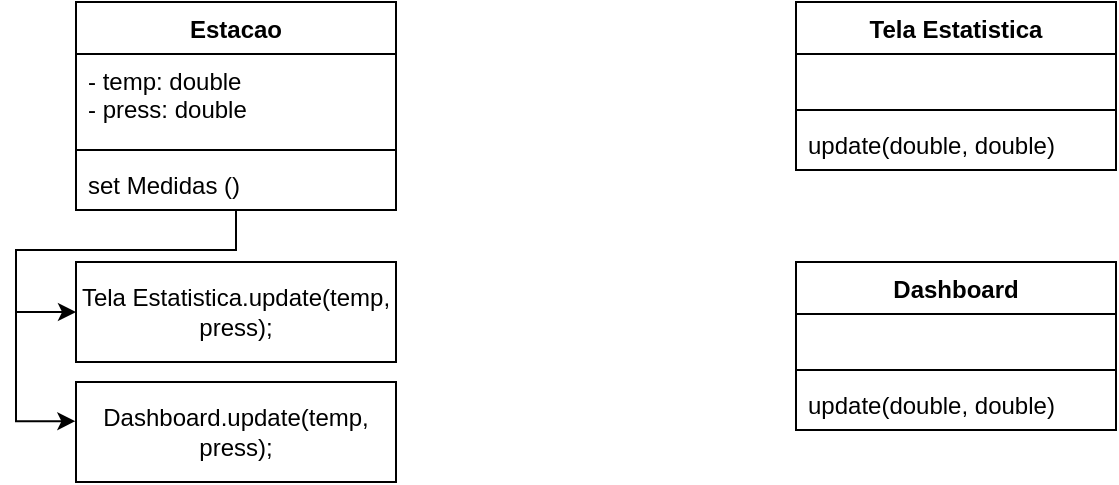 <mxfile version="23.1.5" type="device">
  <diagram id="prtHgNgQTEPvFCAcTncT" name="Page-1">
    <mxGraphModel dx="629" dy="357" grid="1" gridSize="10" guides="1" tooltips="1" connect="1" arrows="1" fold="1" page="1" pageScale="1" pageWidth="827" pageHeight="1169" math="0" shadow="0">
      <root>
        <mxCell id="0" />
        <mxCell id="1" parent="0" />
        <mxCell id="E2kMBFQq5ys_-kL7MBGP-1" value="Estacao" style="swimlane;fontStyle=1;align=center;verticalAlign=top;childLayout=stackLayout;horizontal=1;startSize=26;horizontalStack=0;resizeParent=1;resizeParentMax=0;resizeLast=0;collapsible=1;marginBottom=0;whiteSpace=wrap;html=1;" parent="1" vertex="1">
          <mxGeometry x="90" y="160" width="160" height="104" as="geometry">
            <mxRectangle x="90" y="160" width="90" height="30" as="alternateBounds" />
          </mxGeometry>
        </mxCell>
        <mxCell id="E2kMBFQq5ys_-kL7MBGP-2" value="- temp: double&lt;br&gt;- press: double" style="text;strokeColor=none;fillColor=none;align=left;verticalAlign=top;spacingLeft=4;spacingRight=4;overflow=hidden;rotatable=0;points=[[0,0.5],[1,0.5]];portConstraint=eastwest;whiteSpace=wrap;html=1;" parent="E2kMBFQq5ys_-kL7MBGP-1" vertex="1">
          <mxGeometry y="26" width="160" height="44" as="geometry" />
        </mxCell>
        <mxCell id="E2kMBFQq5ys_-kL7MBGP-3" value="" style="line;strokeWidth=1;fillColor=none;align=left;verticalAlign=middle;spacingTop=-1;spacingLeft=3;spacingRight=3;rotatable=0;labelPosition=right;points=[];portConstraint=eastwest;strokeColor=inherit;" parent="E2kMBFQq5ys_-kL7MBGP-1" vertex="1">
          <mxGeometry y="70" width="160" height="8" as="geometry" />
        </mxCell>
        <mxCell id="E2kMBFQq5ys_-kL7MBGP-4" value="set Medidas ()" style="text;strokeColor=none;fillColor=none;align=left;verticalAlign=top;spacingLeft=4;spacingRight=4;overflow=hidden;rotatable=0;points=[[0,0.5],[1,0.5]];portConstraint=eastwest;whiteSpace=wrap;html=1;" parent="E2kMBFQq5ys_-kL7MBGP-1" vertex="1">
          <mxGeometry y="78" width="160" height="26" as="geometry" />
        </mxCell>
        <mxCell id="hvGHrxZFXsIKZzH3VYuI-1" value="Tela Estatistica" style="swimlane;fontStyle=1;align=center;verticalAlign=top;childLayout=stackLayout;horizontal=1;startSize=26;horizontalStack=0;resizeParent=1;resizeParentMax=0;resizeLast=0;collapsible=1;marginBottom=0;whiteSpace=wrap;html=1;" vertex="1" parent="1">
          <mxGeometry x="450" y="160" width="160" height="84" as="geometry" />
        </mxCell>
        <mxCell id="hvGHrxZFXsIKZzH3VYuI-2" value="&amp;nbsp;" style="text;strokeColor=none;fillColor=none;align=left;verticalAlign=top;spacingLeft=4;spacingRight=4;overflow=hidden;rotatable=0;points=[[0,0.5],[1,0.5]];portConstraint=eastwest;whiteSpace=wrap;html=1;" vertex="1" parent="hvGHrxZFXsIKZzH3VYuI-1">
          <mxGeometry y="26" width="160" height="24" as="geometry" />
        </mxCell>
        <mxCell id="hvGHrxZFXsIKZzH3VYuI-3" value="" style="line;strokeWidth=1;fillColor=none;align=left;verticalAlign=middle;spacingTop=-1;spacingLeft=3;spacingRight=3;rotatable=0;labelPosition=right;points=[];portConstraint=eastwest;strokeColor=inherit;" vertex="1" parent="hvGHrxZFXsIKZzH3VYuI-1">
          <mxGeometry y="50" width="160" height="8" as="geometry" />
        </mxCell>
        <mxCell id="hvGHrxZFXsIKZzH3VYuI-4" value="update(double, double)" style="text;strokeColor=none;fillColor=none;align=left;verticalAlign=top;spacingLeft=4;spacingRight=4;overflow=hidden;rotatable=0;points=[[0,0.5],[1,0.5]];portConstraint=eastwest;whiteSpace=wrap;html=1;" vertex="1" parent="hvGHrxZFXsIKZzH3VYuI-1">
          <mxGeometry y="58" width="160" height="26" as="geometry" />
        </mxCell>
        <mxCell id="hvGHrxZFXsIKZzH3VYuI-5" value="Dashboard" style="swimlane;fontStyle=1;align=center;verticalAlign=top;childLayout=stackLayout;horizontal=1;startSize=26;horizontalStack=0;resizeParent=1;resizeParentMax=0;resizeLast=0;collapsible=1;marginBottom=0;whiteSpace=wrap;html=1;" vertex="1" parent="1">
          <mxGeometry x="450" y="290" width="160" height="84" as="geometry" />
        </mxCell>
        <mxCell id="hvGHrxZFXsIKZzH3VYuI-6" value="&amp;nbsp;" style="text;strokeColor=none;fillColor=none;align=left;verticalAlign=top;spacingLeft=4;spacingRight=4;overflow=hidden;rotatable=0;points=[[0,0.5],[1,0.5]];portConstraint=eastwest;whiteSpace=wrap;html=1;" vertex="1" parent="hvGHrxZFXsIKZzH3VYuI-5">
          <mxGeometry y="26" width="160" height="24" as="geometry" />
        </mxCell>
        <mxCell id="hvGHrxZFXsIKZzH3VYuI-7" value="" style="line;strokeWidth=1;fillColor=none;align=left;verticalAlign=middle;spacingTop=-1;spacingLeft=3;spacingRight=3;rotatable=0;labelPosition=right;points=[];portConstraint=eastwest;strokeColor=inherit;" vertex="1" parent="hvGHrxZFXsIKZzH3VYuI-5">
          <mxGeometry y="50" width="160" height="8" as="geometry" />
        </mxCell>
        <mxCell id="hvGHrxZFXsIKZzH3VYuI-8" value="update(double, double)" style="text;strokeColor=none;fillColor=none;align=left;verticalAlign=top;spacingLeft=4;spacingRight=4;overflow=hidden;rotatable=0;points=[[0,0.5],[1,0.5]];portConstraint=eastwest;whiteSpace=wrap;html=1;" vertex="1" parent="hvGHrxZFXsIKZzH3VYuI-5">
          <mxGeometry y="58" width="160" height="26" as="geometry" />
        </mxCell>
        <mxCell id="hvGHrxZFXsIKZzH3VYuI-9" value="Tela Estatistica.update(temp, press);" style="html=1;whiteSpace=wrap;" vertex="1" parent="1">
          <mxGeometry x="90" y="290" width="160" height="50" as="geometry" />
        </mxCell>
        <mxCell id="hvGHrxZFXsIKZzH3VYuI-10" value="Dashboard.update(temp, press);" style="html=1;whiteSpace=wrap;" vertex="1" parent="1">
          <mxGeometry x="90" y="350" width="160" height="50" as="geometry" />
        </mxCell>
        <mxCell id="hvGHrxZFXsIKZzH3VYuI-11" style="edgeStyle=orthogonalEdgeStyle;rounded=0;orthogonalLoop=1;jettySize=auto;html=1;" edge="1" parent="1" source="E2kMBFQq5ys_-kL7MBGP-4" target="hvGHrxZFXsIKZzH3VYuI-9">
          <mxGeometry relative="1" as="geometry">
            <Array as="points">
              <mxPoint x="170" y="284" />
              <mxPoint x="60" y="284" />
              <mxPoint x="60" y="315" />
            </Array>
          </mxGeometry>
        </mxCell>
        <mxCell id="hvGHrxZFXsIKZzH3VYuI-12" style="edgeStyle=orthogonalEdgeStyle;rounded=0;orthogonalLoop=1;jettySize=auto;html=1;entryX=-0.002;entryY=0.392;entryDx=0;entryDy=0;entryPerimeter=0;" edge="1" parent="1" source="E2kMBFQq5ys_-kL7MBGP-4" target="hvGHrxZFXsIKZzH3VYuI-10">
          <mxGeometry relative="1" as="geometry">
            <mxPoint x="170" y="260" as="sourcePoint" />
            <mxPoint x="250" y="370.5" as="targetPoint" />
            <Array as="points">
              <mxPoint x="170" y="284" />
              <mxPoint x="60" y="284" />
              <mxPoint x="60" y="370" />
            </Array>
          </mxGeometry>
        </mxCell>
      </root>
    </mxGraphModel>
  </diagram>
</mxfile>
